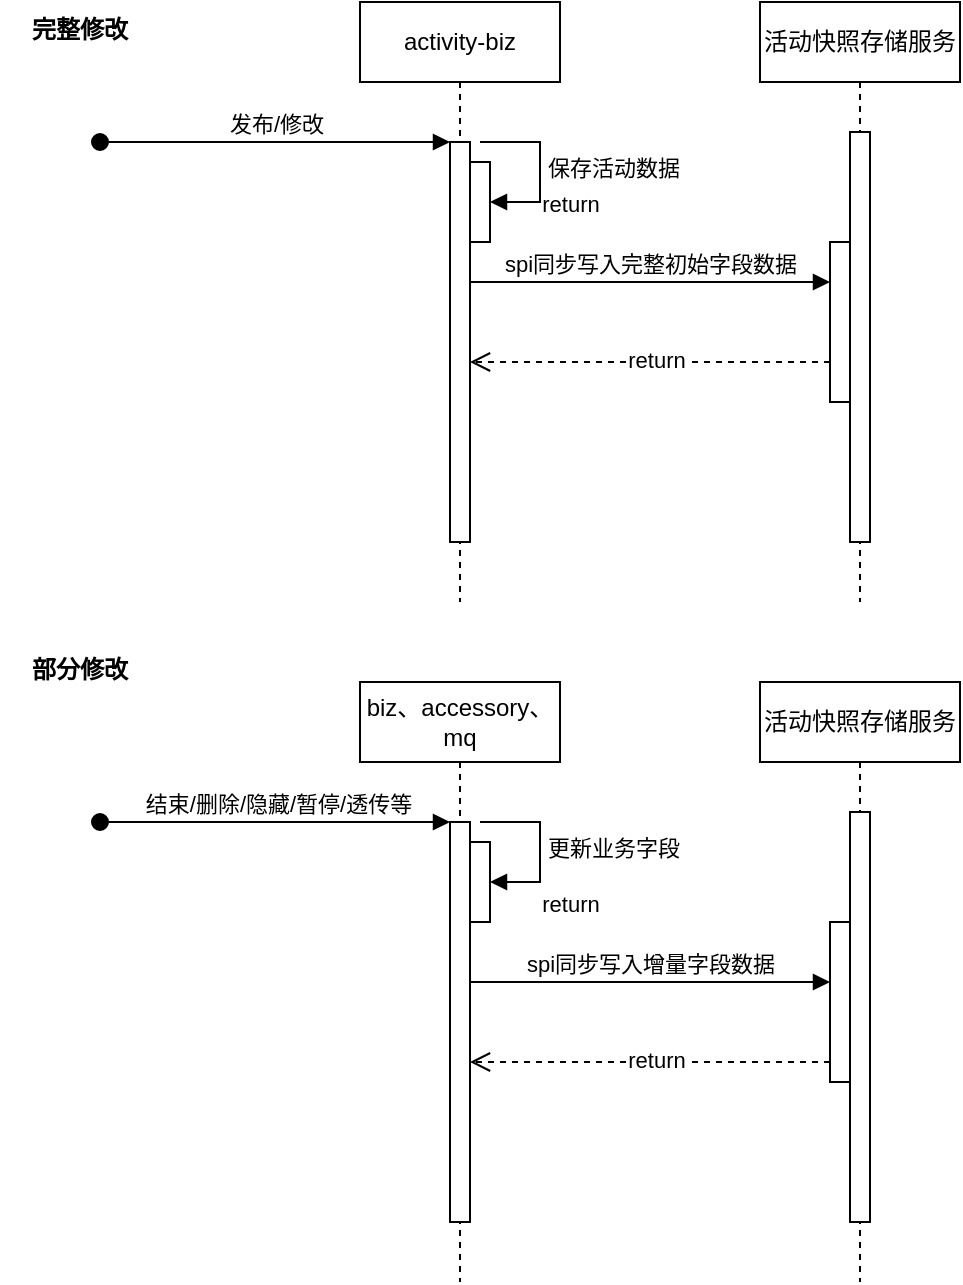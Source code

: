 <mxfile version="20.8.20" type="github">
  <diagram name="Page-1" id="2YBvvXClWsGukQMizWep">
    <mxGraphModel dx="1434" dy="764" grid="1" gridSize="10" guides="1" tooltips="1" connect="1" arrows="1" fold="1" page="1" pageScale="1" pageWidth="850" pageHeight="1100" math="0" shadow="0">
      <root>
        <mxCell id="0" />
        <mxCell id="1" parent="0" />
        <mxCell id="l9k2WkmSfrs8s9Qc9CKJ-1" value="activity-biz" style="shape=umlLifeline;perimeter=lifelinePerimeter;whiteSpace=wrap;html=1;container=0;dropTarget=0;collapsible=0;recursiveResize=0;outlineConnect=0;portConstraint=eastwest;newEdgeStyle={&quot;edgeStyle&quot;:&quot;elbowEdgeStyle&quot;,&quot;elbow&quot;:&quot;vertical&quot;,&quot;curved&quot;:0,&quot;rounded&quot;:0};" vertex="1" parent="1">
          <mxGeometry x="210" y="20" width="100" height="300" as="geometry" />
        </mxCell>
        <mxCell id="l9k2WkmSfrs8s9Qc9CKJ-2" value="" style="html=1;points=[];perimeter=orthogonalPerimeter;outlineConnect=0;targetShapes=umlLifeline;portConstraint=eastwest;newEdgeStyle={&quot;edgeStyle&quot;:&quot;elbowEdgeStyle&quot;,&quot;elbow&quot;:&quot;vertical&quot;,&quot;curved&quot;:0,&quot;rounded&quot;:0};" vertex="1" parent="l9k2WkmSfrs8s9Qc9CKJ-1">
          <mxGeometry x="45" y="70" width="10" height="200" as="geometry" />
        </mxCell>
        <mxCell id="l9k2WkmSfrs8s9Qc9CKJ-3" value="发布/修改" style="html=1;verticalAlign=bottom;startArrow=oval;endArrow=block;startSize=8;edgeStyle=elbowEdgeStyle;elbow=vertical;curved=0;rounded=0;" edge="1" parent="l9k2WkmSfrs8s9Qc9CKJ-1" target="l9k2WkmSfrs8s9Qc9CKJ-2">
          <mxGeometry relative="1" as="geometry">
            <mxPoint x="-130" y="70" as="sourcePoint" />
            <mxPoint as="offset" />
          </mxGeometry>
        </mxCell>
        <mxCell id="l9k2WkmSfrs8s9Qc9CKJ-4" value="" style="html=1;points=[];perimeter=orthogonalPerimeter;outlineConnect=0;targetShapes=umlLifeline;portConstraint=eastwest;newEdgeStyle={&quot;edgeStyle&quot;:&quot;elbowEdgeStyle&quot;,&quot;elbow&quot;:&quot;vertical&quot;,&quot;curved&quot;:0,&quot;rounded&quot;:0};" vertex="1" parent="l9k2WkmSfrs8s9Qc9CKJ-1">
          <mxGeometry x="55" y="80" width="10" height="40" as="geometry" />
        </mxCell>
        <mxCell id="l9k2WkmSfrs8s9Qc9CKJ-5" value="保存活动数据" style="html=1;align=left;spacingLeft=2;endArrow=block;rounded=0;edgeStyle=orthogonalEdgeStyle;curved=0;rounded=0;" edge="1" parent="l9k2WkmSfrs8s9Qc9CKJ-1" target="l9k2WkmSfrs8s9Qc9CKJ-4">
          <mxGeometry relative="1" as="geometry">
            <mxPoint x="60" y="70" as="sourcePoint" />
            <Array as="points">
              <mxPoint x="90" y="100" />
            </Array>
          </mxGeometry>
        </mxCell>
        <mxCell id="l9k2WkmSfrs8s9Qc9CKJ-7" value="活动快照存储服务" style="shape=umlLifeline;perimeter=lifelinePerimeter;whiteSpace=wrap;html=1;container=0;dropTarget=0;collapsible=0;recursiveResize=0;outlineConnect=0;portConstraint=eastwest;newEdgeStyle={&quot;edgeStyle&quot;:&quot;elbowEdgeStyle&quot;,&quot;elbow&quot;:&quot;vertical&quot;,&quot;curved&quot;:0,&quot;rounded&quot;:0};" vertex="1" parent="1">
          <mxGeometry x="410" y="20" width="100" height="300" as="geometry" />
        </mxCell>
        <mxCell id="l9k2WkmSfrs8s9Qc9CKJ-8" value="" style="html=1;points=[];perimeter=orthogonalPerimeter;outlineConnect=0;targetShapes=umlLifeline;portConstraint=eastwest;newEdgeStyle={&quot;edgeStyle&quot;:&quot;elbowEdgeStyle&quot;,&quot;elbow&quot;:&quot;vertical&quot;,&quot;curved&quot;:0,&quot;rounded&quot;:0};" vertex="1" parent="l9k2WkmSfrs8s9Qc9CKJ-7">
          <mxGeometry x="45" y="65" width="10" height="205" as="geometry" />
        </mxCell>
        <mxCell id="l9k2WkmSfrs8s9Qc9CKJ-20" value="" style="html=1;points=[];perimeter=orthogonalPerimeter;outlineConnect=0;targetShapes=umlLifeline;portConstraint=eastwest;newEdgeStyle={&quot;edgeStyle&quot;:&quot;elbowEdgeStyle&quot;,&quot;elbow&quot;:&quot;vertical&quot;,&quot;curved&quot;:0,&quot;rounded&quot;:0};" vertex="1" parent="l9k2WkmSfrs8s9Qc9CKJ-7">
          <mxGeometry x="35" y="120" width="10" height="80" as="geometry" />
        </mxCell>
        <mxCell id="l9k2WkmSfrs8s9Qc9CKJ-17" value="spi同步写入完整初始字段数据" style="html=1;verticalAlign=bottom;endArrow=block;edgeStyle=elbowEdgeStyle;elbow=vertical;curved=0;rounded=0;" edge="1" parent="1" source="l9k2WkmSfrs8s9Qc9CKJ-2" target="l9k2WkmSfrs8s9Qc9CKJ-20">
          <mxGeometry relative="1" as="geometry">
            <mxPoint x="170" y="160" as="sourcePoint" />
            <Array as="points">
              <mxPoint x="380" y="160" />
            </Array>
            <mxPoint x="395" y="160" as="targetPoint" />
            <mxPoint as="offset" />
          </mxGeometry>
        </mxCell>
        <mxCell id="l9k2WkmSfrs8s9Qc9CKJ-18" value="return" style="html=1;verticalAlign=bottom;endArrow=open;dashed=1;endSize=8;edgeStyle=elbowEdgeStyle;elbow=vertical;curved=0;rounded=0;" edge="1" parent="1" source="l9k2WkmSfrs8s9Qc9CKJ-20" target="l9k2WkmSfrs8s9Qc9CKJ-2">
          <mxGeometry x="0.442" y="-70" relative="1" as="geometry">
            <mxPoint x="190" y="200" as="targetPoint" />
            <Array as="points">
              <mxPoint x="340" y="200" />
              <mxPoint x="370" y="270" />
            </Array>
            <mxPoint as="offset" />
            <mxPoint x="380" y="200" as="sourcePoint" />
          </mxGeometry>
        </mxCell>
        <mxCell id="l9k2WkmSfrs8s9Qc9CKJ-19" value="return" style="edgeLabel;html=1;align=center;verticalAlign=middle;resizable=0;points=[];" vertex="1" connectable="0" parent="l9k2WkmSfrs8s9Qc9CKJ-18">
          <mxGeometry x="-0.031" y="-1" relative="1" as="geometry">
            <mxPoint as="offset" />
          </mxGeometry>
        </mxCell>
        <mxCell id="l9k2WkmSfrs8s9Qc9CKJ-24" value="biz、accessory、mq" style="shape=umlLifeline;perimeter=lifelinePerimeter;whiteSpace=wrap;html=1;container=0;dropTarget=0;collapsible=0;recursiveResize=0;outlineConnect=0;portConstraint=eastwest;newEdgeStyle={&quot;edgeStyle&quot;:&quot;elbowEdgeStyle&quot;,&quot;elbow&quot;:&quot;vertical&quot;,&quot;curved&quot;:0,&quot;rounded&quot;:0};" vertex="1" parent="1">
          <mxGeometry x="210" y="360" width="100" height="300" as="geometry" />
        </mxCell>
        <mxCell id="l9k2WkmSfrs8s9Qc9CKJ-25" value="" style="html=1;points=[];perimeter=orthogonalPerimeter;outlineConnect=0;targetShapes=umlLifeline;portConstraint=eastwest;newEdgeStyle={&quot;edgeStyle&quot;:&quot;elbowEdgeStyle&quot;,&quot;elbow&quot;:&quot;vertical&quot;,&quot;curved&quot;:0,&quot;rounded&quot;:0};" vertex="1" parent="l9k2WkmSfrs8s9Qc9CKJ-24">
          <mxGeometry x="45" y="70" width="10" height="200" as="geometry" />
        </mxCell>
        <mxCell id="l9k2WkmSfrs8s9Qc9CKJ-26" value="结束/删除/隐藏/暂停/透传等" style="html=1;verticalAlign=bottom;startArrow=oval;endArrow=block;startSize=8;edgeStyle=elbowEdgeStyle;elbow=vertical;curved=0;rounded=0;" edge="1" parent="l9k2WkmSfrs8s9Qc9CKJ-24" target="l9k2WkmSfrs8s9Qc9CKJ-25">
          <mxGeometry x="0.012" relative="1" as="geometry">
            <mxPoint x="-130" y="70" as="sourcePoint" />
            <mxPoint as="offset" />
          </mxGeometry>
        </mxCell>
        <mxCell id="l9k2WkmSfrs8s9Qc9CKJ-27" value="" style="html=1;points=[];perimeter=orthogonalPerimeter;outlineConnect=0;targetShapes=umlLifeline;portConstraint=eastwest;newEdgeStyle={&quot;edgeStyle&quot;:&quot;elbowEdgeStyle&quot;,&quot;elbow&quot;:&quot;vertical&quot;,&quot;curved&quot;:0,&quot;rounded&quot;:0};" vertex="1" parent="l9k2WkmSfrs8s9Qc9CKJ-24">
          <mxGeometry x="55" y="80" width="10" height="40" as="geometry" />
        </mxCell>
        <mxCell id="l9k2WkmSfrs8s9Qc9CKJ-28" value="更新业务字段" style="html=1;align=left;spacingLeft=2;endArrow=block;rounded=0;edgeStyle=orthogonalEdgeStyle;curved=0;rounded=0;" edge="1" parent="l9k2WkmSfrs8s9Qc9CKJ-24" target="l9k2WkmSfrs8s9Qc9CKJ-27">
          <mxGeometry relative="1" as="geometry">
            <mxPoint x="60" y="70" as="sourcePoint" />
            <Array as="points">
              <mxPoint x="90" y="100" />
            </Array>
          </mxGeometry>
        </mxCell>
        <mxCell id="l9k2WkmSfrs8s9Qc9CKJ-29" value="活动快照存储服务" style="shape=umlLifeline;perimeter=lifelinePerimeter;whiteSpace=wrap;html=1;container=0;dropTarget=0;collapsible=0;recursiveResize=0;outlineConnect=0;portConstraint=eastwest;newEdgeStyle={&quot;edgeStyle&quot;:&quot;elbowEdgeStyle&quot;,&quot;elbow&quot;:&quot;vertical&quot;,&quot;curved&quot;:0,&quot;rounded&quot;:0};" vertex="1" parent="1">
          <mxGeometry x="410" y="360" width="100" height="300" as="geometry" />
        </mxCell>
        <mxCell id="l9k2WkmSfrs8s9Qc9CKJ-30" value="" style="html=1;points=[];perimeter=orthogonalPerimeter;outlineConnect=0;targetShapes=umlLifeline;portConstraint=eastwest;newEdgeStyle={&quot;edgeStyle&quot;:&quot;elbowEdgeStyle&quot;,&quot;elbow&quot;:&quot;vertical&quot;,&quot;curved&quot;:0,&quot;rounded&quot;:0};" vertex="1" parent="l9k2WkmSfrs8s9Qc9CKJ-29">
          <mxGeometry x="45" y="65" width="10" height="205" as="geometry" />
        </mxCell>
        <mxCell id="l9k2WkmSfrs8s9Qc9CKJ-31" value="" style="html=1;points=[];perimeter=orthogonalPerimeter;outlineConnect=0;targetShapes=umlLifeline;portConstraint=eastwest;newEdgeStyle={&quot;edgeStyle&quot;:&quot;elbowEdgeStyle&quot;,&quot;elbow&quot;:&quot;vertical&quot;,&quot;curved&quot;:0,&quot;rounded&quot;:0};" vertex="1" parent="l9k2WkmSfrs8s9Qc9CKJ-29">
          <mxGeometry x="35" y="120" width="10" height="80" as="geometry" />
        </mxCell>
        <mxCell id="l9k2WkmSfrs8s9Qc9CKJ-32" value="spi同步写入增量字段数据" style="html=1;verticalAlign=bottom;endArrow=block;edgeStyle=elbowEdgeStyle;elbow=vertical;curved=0;rounded=0;" edge="1" parent="1" source="l9k2WkmSfrs8s9Qc9CKJ-25" target="l9k2WkmSfrs8s9Qc9CKJ-31">
          <mxGeometry relative="1" as="geometry">
            <mxPoint x="170" y="510" as="sourcePoint" />
            <Array as="points">
              <mxPoint x="380" y="510" />
            </Array>
            <mxPoint x="395" y="510" as="targetPoint" />
            <mxPoint as="offset" />
          </mxGeometry>
        </mxCell>
        <mxCell id="l9k2WkmSfrs8s9Qc9CKJ-33" value="return" style="html=1;verticalAlign=bottom;endArrow=open;dashed=1;endSize=8;edgeStyle=elbowEdgeStyle;elbow=vertical;curved=0;rounded=0;" edge="1" parent="1" source="l9k2WkmSfrs8s9Qc9CKJ-31" target="l9k2WkmSfrs8s9Qc9CKJ-25">
          <mxGeometry x="0.442" y="-70" relative="1" as="geometry">
            <mxPoint x="190" y="550" as="targetPoint" />
            <Array as="points">
              <mxPoint x="340" y="550" />
              <mxPoint x="370" y="620" />
            </Array>
            <mxPoint as="offset" />
            <mxPoint x="380" y="550" as="sourcePoint" />
          </mxGeometry>
        </mxCell>
        <mxCell id="l9k2WkmSfrs8s9Qc9CKJ-34" value="return" style="edgeLabel;html=1;align=center;verticalAlign=middle;resizable=0;points=[];" vertex="1" connectable="0" parent="l9k2WkmSfrs8s9Qc9CKJ-33">
          <mxGeometry x="-0.031" y="-1" relative="1" as="geometry">
            <mxPoint as="offset" />
          </mxGeometry>
        </mxCell>
        <mxCell id="l9k2WkmSfrs8s9Qc9CKJ-35" value="部分修改" style="text;align=center;fontStyle=1;verticalAlign=middle;spacingLeft=3;spacingRight=3;strokeColor=none;rotatable=0;points=[[0,0.5],[1,0.5]];portConstraint=eastwest;" vertex="1" parent="1">
          <mxGeometry x="30" y="340" width="80" height="26" as="geometry" />
        </mxCell>
        <mxCell id="l9k2WkmSfrs8s9Qc9CKJ-36" value="完整修改" style="text;align=center;fontStyle=1;verticalAlign=middle;spacingLeft=3;spacingRight=3;strokeColor=none;rotatable=0;points=[[0,0.5],[1,0.5]];portConstraint=eastwest;" vertex="1" parent="1">
          <mxGeometry x="30" y="20" width="80" height="26" as="geometry" />
        </mxCell>
      </root>
    </mxGraphModel>
  </diagram>
</mxfile>
